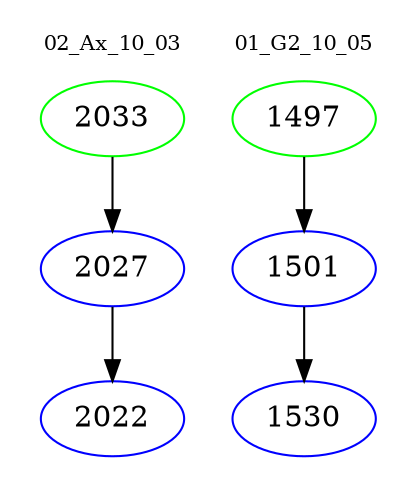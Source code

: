 digraph{
subgraph cluster_0 {
color = white
label = "02_Ax_10_03";
fontsize=10;
T0_2033 [label="2033", color="green"]
T0_2033 -> T0_2027 [color="black"]
T0_2027 [label="2027", color="blue"]
T0_2027 -> T0_2022 [color="black"]
T0_2022 [label="2022", color="blue"]
}
subgraph cluster_1 {
color = white
label = "01_G2_10_05";
fontsize=10;
T1_1497 [label="1497", color="green"]
T1_1497 -> T1_1501 [color="black"]
T1_1501 [label="1501", color="blue"]
T1_1501 -> T1_1530 [color="black"]
T1_1530 [label="1530", color="blue"]
}
}
